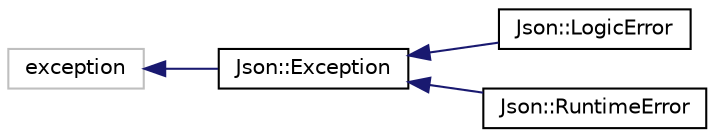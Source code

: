 digraph "Graphical Class Hierarchy"
{
  edge [fontname="Helvetica",fontsize="10",labelfontname="Helvetica",labelfontsize="10"];
  node [fontname="Helvetica",fontsize="10",shape=record];
  rankdir="LR";
  Node1 [label="exception",height=0.2,width=0.4,color="grey75", fillcolor="white", style="filled"];
  Node1 -> Node2 [dir="back",color="midnightblue",fontsize="10",style="solid",fontname="Helvetica"];
  Node2 [label="Json::Exception",height=0.2,width=0.4,color="black", fillcolor="white", style="filled",URL="$classJson_1_1Exception.html"];
  Node2 -> Node3 [dir="back",color="midnightblue",fontsize="10",style="solid",fontname="Helvetica"];
  Node3 [label="Json::LogicError",height=0.2,width=0.4,color="black", fillcolor="white", style="filled",URL="$classJson_1_1LogicError.html"];
  Node2 -> Node4 [dir="back",color="midnightblue",fontsize="10",style="solid",fontname="Helvetica"];
  Node4 [label="Json::RuntimeError",height=0.2,width=0.4,color="black", fillcolor="white", style="filled",URL="$classJson_1_1RuntimeError.html"];
}
